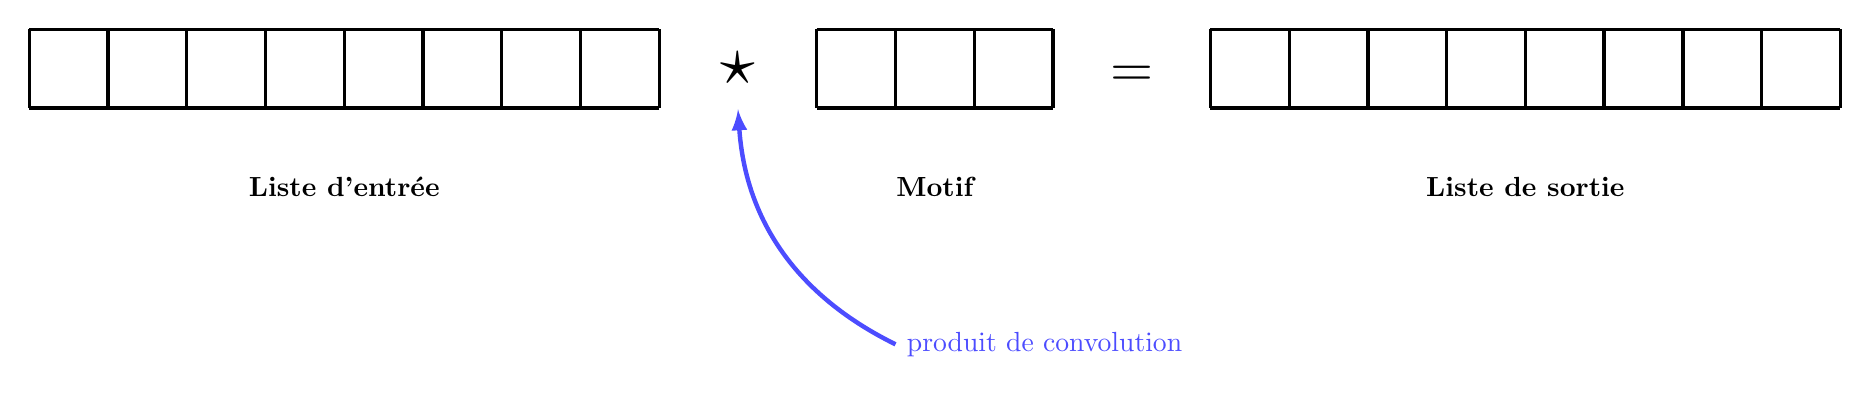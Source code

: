\begin{tikzpicture}

\draw[very thick]  (0,0) grid ++(8,1);
\node[scale=2.5] (C) at (9,0.5) {$\star$};
\draw[very thick]  (10,0) grid ++(3,1);
\node[scale=2] at (14,0.4) {$=$};
\draw[very thick]  (15,0) grid ++(8,1);

\node at (4,-1) {\bf Liste d'entrée};
\node at (11.5,-1) {\bf Motif};
\node at (19,-1) {\bf Liste de sortie};

\draw [<-,>=latex,ultra thick,blue!70] (C.south) to[bend right] (11,-3) node[right]{produit de convolution};
\end{tikzpicture}